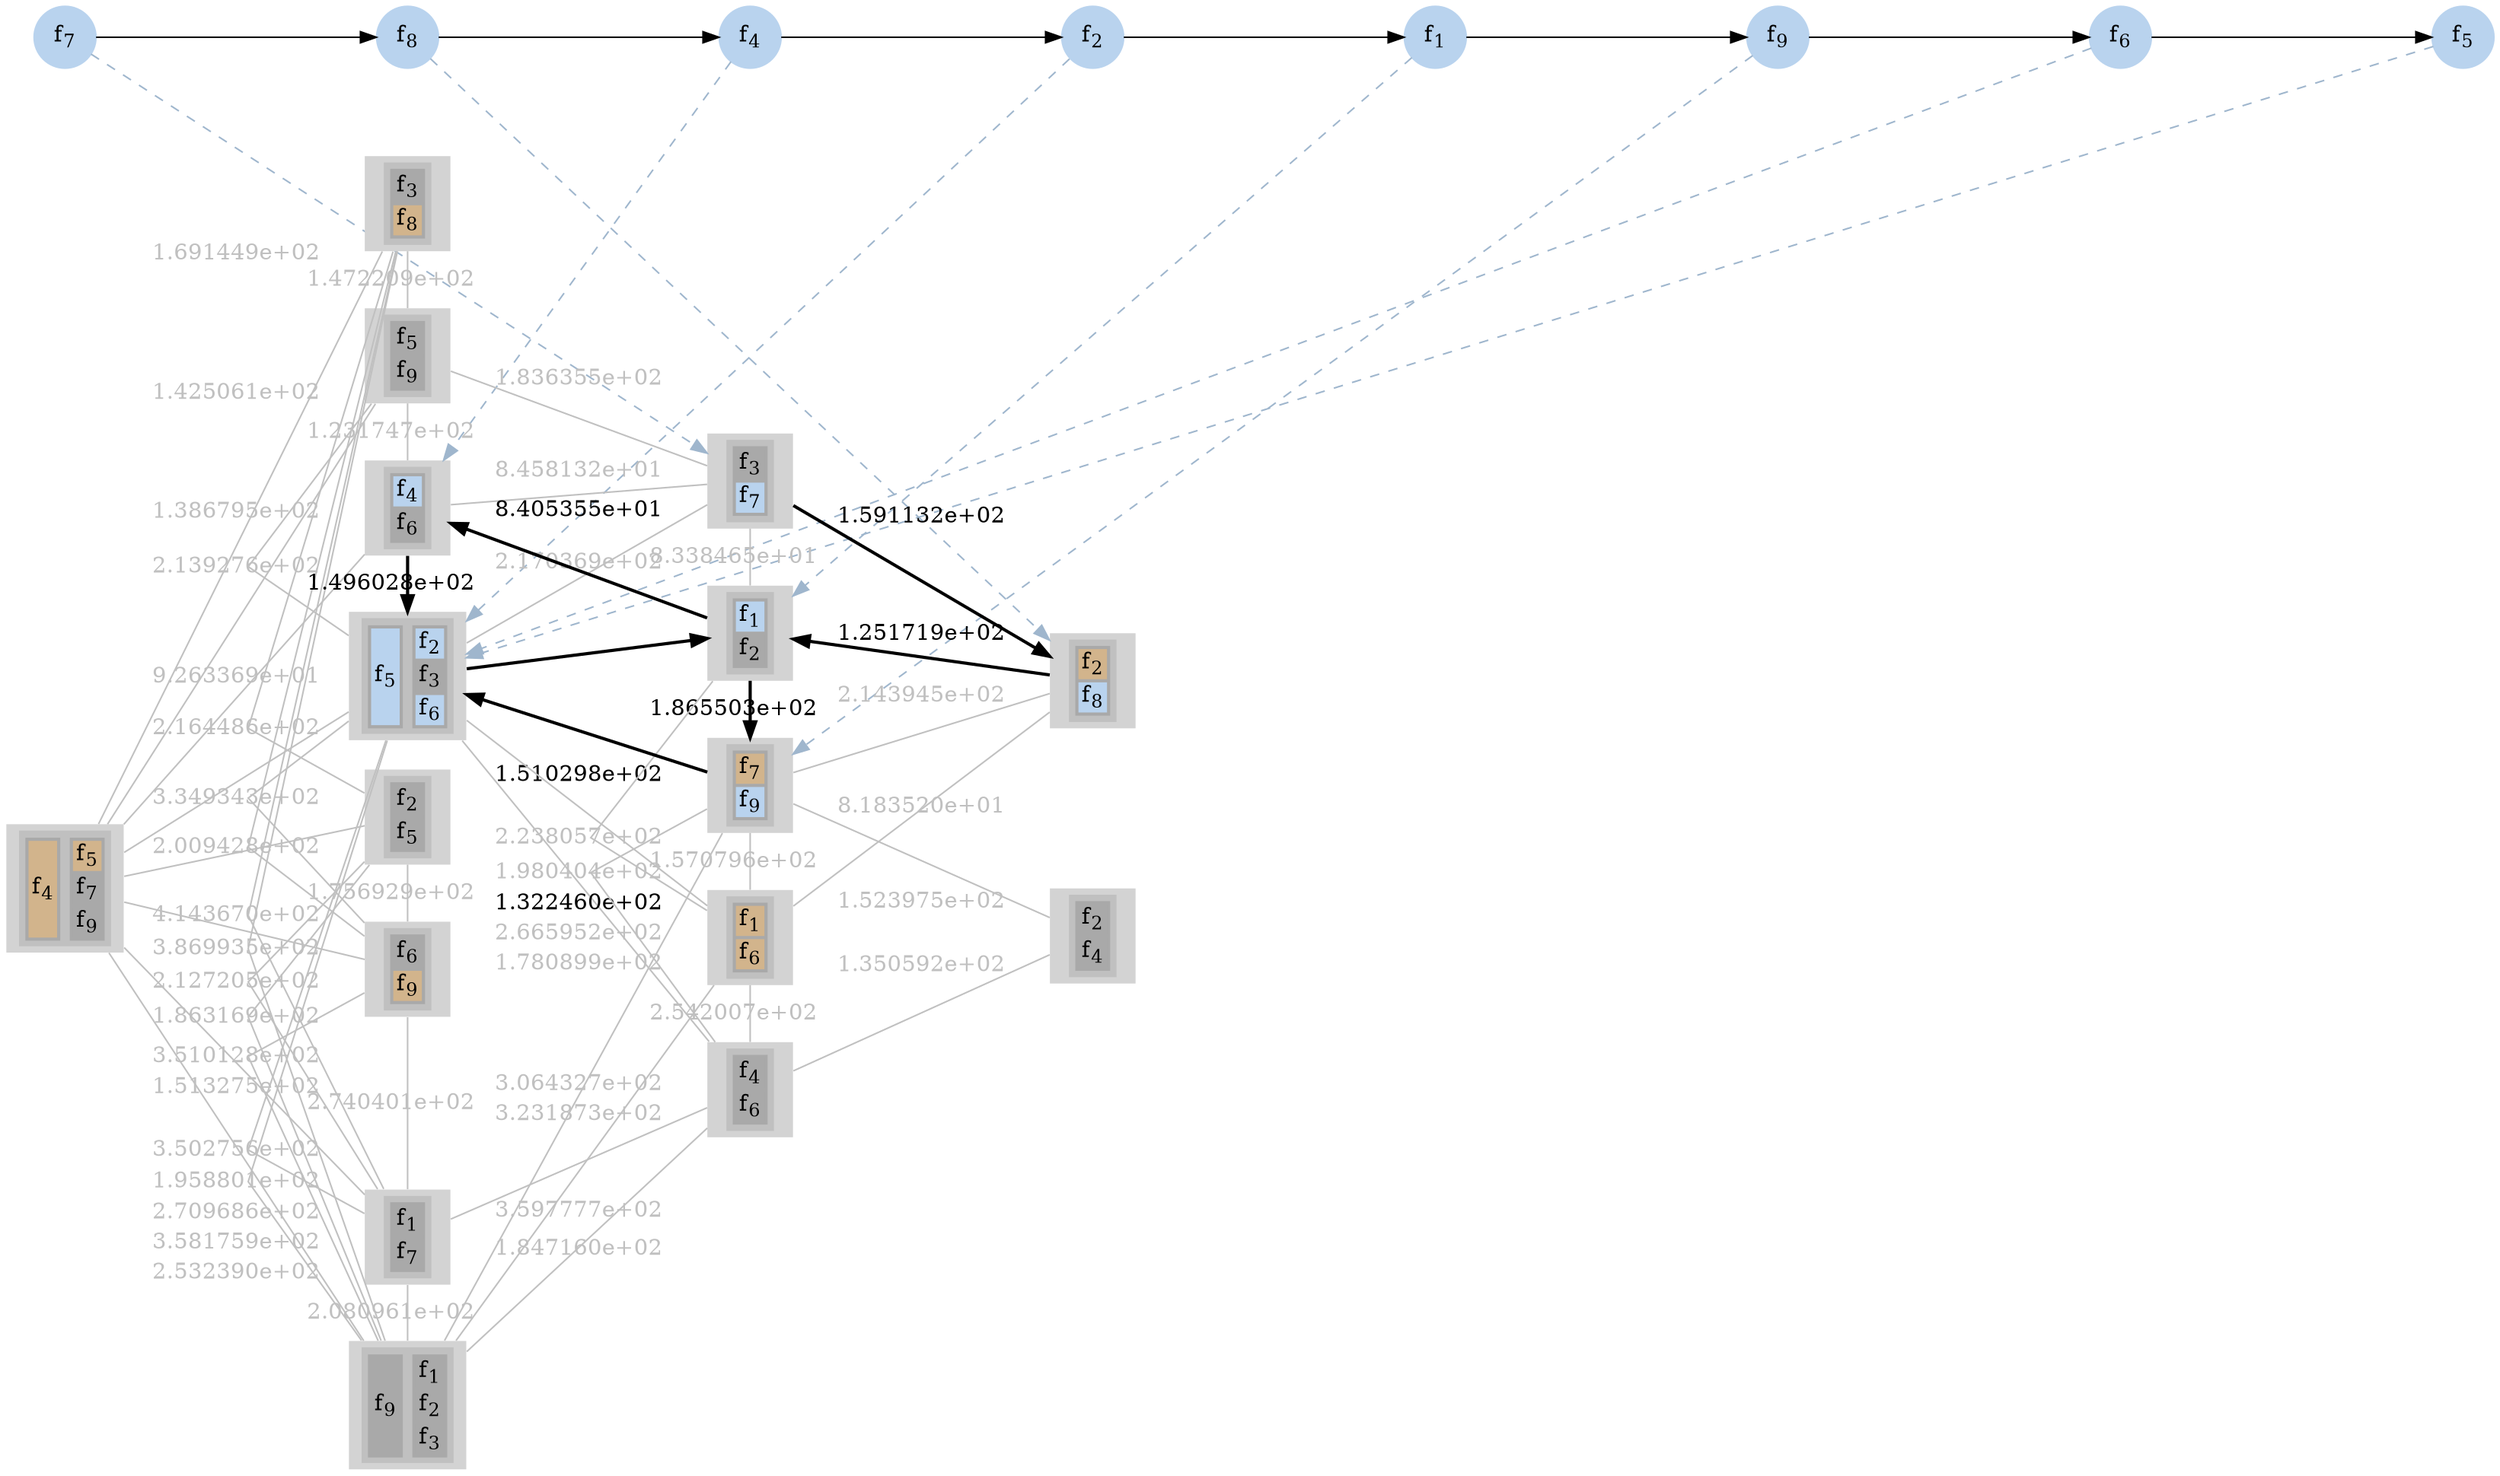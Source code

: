 digraph G
{
ranksep = "equally"
rankdir = LR
subgraph sfc
{
node [shape=circle]
{rank = same; f7; };
{rank = same; f8; };
{rank = same; f4; };
{rank = same; f2; };
{rank = same; f1; };
{rank = same; f9; };
{rank = same; f6; };
{rank = same; f5; };
f7[style=filled label=<f<SUB>7</SUB>> color="slategray2"]
f8[style=filled label=<f<SUB>8</SUB>> color="slategray2"]
f4[style=filled label=<f<SUB>4</SUB>> color="slategray2"]
f2[style=filled label=<f<SUB>2</SUB>> color="slategray2"]
f1[style=filled label=<f<SUB>1</SUB>> color="slategray2"]
f9[style=filled label=<f<SUB>9</SUB>> color="slategray2"]
f6[style=filled label=<f<SUB>6</SUB>> color="slategray2"]
f5[style=filled label=<f<SUB>5</SUB>> color="slategray2"]
f7 -> f8
f8 -> f4
f4 -> f2
f2 -> f1
f1 -> f9
f9 -> f6
f6 -> f5
}
subgraph network
{
node [shape=none]
{rank = same; 1; };
{rank = same; 2; 5; 6; 7; 8; 12; 13; 15; };
{rank = same; 3; 4; 9; 10; 14; };
{rank = same; 11; 16; };
3[style=filled
label=<
<TABLE BORDER="0" BGCOLOR="gray">
<TR>
<TD>
<TABLE BORDER="0" BGCOLOR="darkgray">
<TR><TD PORT="f11" BGCOLOR="darkgray">f<SUB>3</SUB></TD></TR>
<TR><TD PORT="f28" BGCOLOR="slategray2">f<SUB>7</SUB></TD></TR>
</TABLE>
</TD>
</TR>
</TABLE>>]

11[style=filled
label=<
<TABLE BORDER="0" BGCOLOR="gray">
<TR>
<TD>
<TABLE BORDER="0" BGCOLOR="darkgray">
<TR><TD PORT="f10" BGCOLOR="tan">f<SUB>2</SUB></TD></TR>
<TR><TD PORT="f33" BGCOLOR="slategray2">f<SUB>8</SUB></TD></TR>
</TABLE>
</TD>
</TR>
</TABLE>>]

11[style=filled
label=<
<TABLE BORDER="0" BGCOLOR="gray">
<TR>
<TD>
<TABLE BORDER="0" BGCOLOR="darkgray">
<TR><TD PORT="f10" BGCOLOR="tan">f<SUB>2</SUB></TD></TR>
<TR><TD PORT="f33" BGCOLOR="slategray2">f<SUB>8</SUB></TD></TR>
</TABLE>
</TD>
</TR>
</TABLE>>]

8[style=filled
label=<
<TABLE BORDER="0" BGCOLOR="gray">
<TR>
<TD>
<TABLE BORDER="0" BGCOLOR="darkgray">
<TR><TD PORT="f15" BGCOLOR="slategray2">f<SUB>4</SUB></TD></TR>
<TR><TD PORT="f23" BGCOLOR="darkgray">f<SUB>6</SUB></TD></TR>
</TABLE>
</TD>
</TR>
</TABLE>>]

8[style=filled
label=<
<TABLE BORDER="0" BGCOLOR="gray">
<TR>
<TD>
<TABLE BORDER="0" BGCOLOR="darkgray">
<TR><TD PORT="f15" BGCOLOR="slategray2">f<SUB>4</SUB></TD></TR>
<TR><TD PORT="f23" BGCOLOR="darkgray">f<SUB>6</SUB></TD></TR>
</TABLE>
</TD>
</TR>
</TABLE>>]

7[style=filled
label=<
<TABLE BORDER="0" BGCOLOR="gray">
<TR>
<TD>
<TABLE BORDER="0" BGCOLOR="darkgray">
<TR><TD PORT="f19" BGCOLOR="slategray2">f<SUB>5</SUB></TD></TR>
</TABLE>
</TD>
<TD>
<TABLE BORDER="0" BGCOLOR="darkgray">
<TR><TD PORT="f9" BGCOLOR="slategray2">f<SUB>2</SUB></TD></TR>
<TR><TD PORT="f12" BGCOLOR="darkgray">f<SUB>3</SUB></TD></TR>
<TR><TD PORT="f24" BGCOLOR="slategray2">f<SUB>6</SUB></TD></TR>
</TABLE>
</TD>
</TR>
</TABLE>>]

7[style=filled
label=<
<TABLE BORDER="0" BGCOLOR="gray">
<TR>
<TD>
<TABLE BORDER="0" BGCOLOR="darkgray">
<TR><TD PORT="f19" BGCOLOR="slategray2">f<SUB>5</SUB></TD></TR>
</TABLE>
</TD>
<TD>
<TABLE BORDER="0" BGCOLOR="darkgray">
<TR><TD PORT="f9" BGCOLOR="slategray2">f<SUB>2</SUB></TD></TR>
<TR><TD PORT="f12" BGCOLOR="darkgray">f<SUB>3</SUB></TD></TR>
<TR><TD PORT="f24" BGCOLOR="slategray2">f<SUB>6</SUB></TD></TR>
</TABLE>
</TD>
</TR>
</TABLE>>]

4[style=filled
label=<
<TABLE BORDER="0" BGCOLOR="gray">
<TR>
<TD>
<TABLE BORDER="0" BGCOLOR="darkgray">
<TR><TD PORT="f1" BGCOLOR="slategray2">f<SUB>1</SUB></TD></TR>
<TR><TD PORT="f5" BGCOLOR="darkgray">f<SUB>2</SUB></TD></TR>
</TABLE>
</TD>
</TR>
</TABLE>>]

4[style=filled
label=<
<TABLE BORDER="0" BGCOLOR="gray">
<TR>
<TD>
<TABLE BORDER="0" BGCOLOR="darkgray">
<TR><TD PORT="f1" BGCOLOR="slategray2">f<SUB>1</SUB></TD></TR>
<TR><TD PORT="f5" BGCOLOR="darkgray">f<SUB>2</SUB></TD></TR>
</TABLE>
</TD>
</TR>
</TABLE>>]

9[style=filled
label=<
<TABLE BORDER="0" BGCOLOR="gray">
<TR>
<TD>
<TABLE BORDER="0" BGCOLOR="darkgray">
<TR><TD PORT="f31" BGCOLOR="tan">f<SUB>7</SUB></TD></TR>
<TR><TD PORT="f36" BGCOLOR="slategray2">f<SUB>9</SUB></TD></TR>
</TABLE>
</TD>
</TR>
</TABLE>>]

9[style=filled
label=<
<TABLE BORDER="0" BGCOLOR="gray">
<TR>
<TD>
<TABLE BORDER="0" BGCOLOR="darkgray">
<TR><TD PORT="f31" BGCOLOR="tan">f<SUB>7</SUB></TD></TR>
<TR><TD PORT="f36" BGCOLOR="slategray2">f<SUB>9</SUB></TD></TR>
</TABLE>
</TD>
</TR>
</TABLE>>]

7[style=filled
label=<
<TABLE BORDER="0" BGCOLOR="gray">
<TR>
<TD>
<TABLE BORDER="0" BGCOLOR="darkgray">
<TR><TD PORT="f19" BGCOLOR="slategray2">f<SUB>5</SUB></TD></TR>
</TABLE>
</TD>
<TD>
<TABLE BORDER="0" BGCOLOR="darkgray">
<TR><TD PORT="f9" BGCOLOR="slategray2">f<SUB>2</SUB></TD></TR>
<TR><TD PORT="f12" BGCOLOR="darkgray">f<SUB>3</SUB></TD></TR>
<TR><TD PORT="f24" BGCOLOR="slategray2">f<SUB>6</SUB></TD></TR>
</TABLE>
</TD>
</TR>
</TABLE>>]

1[style=filled
label=<
<TABLE BORDER="0" BGCOLOR="gray">
<TR>
<TD>
<TABLE BORDER="0" BGCOLOR="darkgray">
<TR><TD PORT="f17" BGCOLOR="tan">f<SUB>4</SUB></TD></TR>
</TABLE>
</TD>
<TD>
<TABLE BORDER="0" BGCOLOR="darkgray">
<TR><TD PORT="f22" BGCOLOR="tan">f<SUB>5</SUB></TD></TR>
<TR><TD PORT="f30" BGCOLOR="darkgray">f<SUB>7</SUB></TD></TR>
<TR><TD PORT="f35" BGCOLOR="darkgray">f<SUB>9</SUB></TD></TR>
</TABLE>
</TD>
</TR>
</TABLE>>]

2[style=filled
label=<
<TABLE BORDER="0" BGCOLOR="gray">
<TR>
<TD>
<TABLE BORDER="0" BGCOLOR="darkgray">
<TR><TD PORT="f13" BGCOLOR="darkgray">f<SUB>3</SUB></TD></TR>
<TR><TD PORT="f32" BGCOLOR="tan">f<SUB>8</SUB></TD></TR>
</TABLE>
</TD>
</TR>
</TABLE>>]

5[style=filled
label=<
<TABLE BORDER="0" BGCOLOR="gray">
<TR>
<TD>
<TABLE BORDER="0" BGCOLOR="darkgray">
<TR><TD PORT="f8" BGCOLOR="darkgray">f<SUB>2</SUB></TD></TR>
<TR><TD PORT="f21" BGCOLOR="darkgray">f<SUB>5</SUB></TD></TR>
</TABLE>
</TD>
</TR>
</TABLE>>]

6[style=filled
label=<
<TABLE BORDER="0" BGCOLOR="gray">
<TR>
<TD>
<TABLE BORDER="0" BGCOLOR="darkgray">
<TR><TD PORT="f20" BGCOLOR="darkgray">f<SUB>5</SUB></TD></TR>
<TR><TD PORT="f38" BGCOLOR="darkgray">f<SUB>9</SUB></TD></TR>
</TABLE>
</TD>
</TR>
</TABLE>>]

12[style=filled
label=<
<TABLE BORDER="0" BGCOLOR="gray">
<TR>
<TD>
<TABLE BORDER="0" BGCOLOR="darkgray">
<TR><TD PORT="f27" BGCOLOR="darkgray">f<SUB>6</SUB></TD></TR>
<TR><TD PORT="f37" BGCOLOR="tan">f<SUB>9</SUB></TD></TR>
</TABLE>
</TD>
</TR>
</TABLE>>]

13[style=filled
label=<
<TABLE BORDER="0" BGCOLOR="gray">
<TR>
<TD>
<TABLE BORDER="0" BGCOLOR="darkgray">
<TR><TD PORT="f3" BGCOLOR="darkgray">f<SUB>1</SUB></TD></TR>
<TR><TD PORT="f29" BGCOLOR="darkgray">f<SUB>7</SUB></TD></TR>
</TABLE>
</TD>
</TR>
</TABLE>>]

15[style=filled
label=<
<TABLE BORDER="0" BGCOLOR="gray">
<TR>
<TD>
<TABLE BORDER="0" BGCOLOR="darkgray">
<TR><TD PORT="f34" BGCOLOR="darkgray">f<SUB>9</SUB></TD></TR>
</TABLE>
</TD>
<TD>
<TABLE BORDER="0" BGCOLOR="darkgray">
<TR><TD PORT="f4" BGCOLOR="darkgray">f<SUB>1</SUB></TD></TR>
<TR><TD PORT="f7" BGCOLOR="darkgray">f<SUB>2</SUB></TD></TR>
<TR><TD PORT="f14" BGCOLOR="darkgray">f<SUB>3</SUB></TD></TR>
</TABLE>
</TD>
</TR>
</TABLE>>]

10[style=filled
label=<
<TABLE BORDER="0" BGCOLOR="gray">
<TR>
<TD>
<TABLE BORDER="0" BGCOLOR="darkgray">
<TR><TD PORT="f2" BGCOLOR="tan">f<SUB>1</SUB></TD></TR>
<TR><TD PORT="f25" BGCOLOR="tan">f<SUB>6</SUB></TD></TR>
</TABLE>
</TD>
</TR>
</TABLE>>]

14[style=filled
label=<
<TABLE BORDER="0" BGCOLOR="gray">
<TR>
<TD>
<TABLE BORDER="0" BGCOLOR="darkgray">
<TR><TD PORT="f16" BGCOLOR="darkgray">f<SUB>4</SUB></TD></TR>
<TR><TD PORT="f26" BGCOLOR="darkgray">f<SUB>6</SUB></TD></TR>
</TABLE>
</TD>
</TR>
</TABLE>>]

16[style=filled
label=<
<TABLE BORDER="0" BGCOLOR="gray">
<TR>
<TD>
<TABLE BORDER="0" BGCOLOR="darkgray">
<TR><TD PORT="f6" BGCOLOR="darkgray">f<SUB>2</SUB></TD></TR>
<TR><TD PORT="f18" BGCOLOR="darkgray">f<SUB>4</SUB></TD></TR>
</TABLE>
</TD>
</TR>
</TABLE>>]

3 -> 11[label="1.591132e+02" color="black" penwidth=2]
11 -> 4[label="1.251719e+02" color="black" penwidth=2]
4 -> 8[label="8.405355e+01" color="black" penwidth=2]
8 -> 7[label="1.496028e+02" color="black" penwidth=2]
7 -> 4[label="1.510298e+02" color="black" penwidth=2]
4 -> 9[label="1.865503e+02" color="black" penwidth=2]
9 -> 7[label="1.322460e+02" color="black" penwidth=2]
1 -> 2[label="1.691449e+02" color="gray" fontcolor="gray" dir = none]
1 -> 5[label="1.513275e+02" color="gray" fontcolor="gray" dir = none]
1 -> 6[label="1.425061e+02" color="gray" fontcolor="gray" dir = none]
1 -> 7[label="9.263369e+01" color="gray" fontcolor="gray" dir = none]
1 -> 8[label="1.386795e+02" color="gray" fontcolor="gray" dir = none]
1 -> 12[label="2.709686e+02" color="gray" fontcolor="gray" dir = none]
1 -> 13[label="3.581759e+02" color="gray" fontcolor="gray" dir = none]
1 -> 15[label="2.532390e+02" color="gray" fontcolor="gray" dir = none]
2 -> 5[label="2.164486e+02" color="gray" fontcolor="gray" dir = none]
2 -> 6[label="1.472209e+02" color="gray" fontcolor="gray" dir = none]
2 -> 12[label="2.009428e+02" color="gray" fontcolor="gray" dir = none]
2 -> 13[label="4.143670e+02" color="gray" fontcolor="gray" dir = none]
2 -> 15[label="3.869935e+02" color="gray" fontcolor="gray" dir = none]
3 -> 4[label="8.338465e+01" color="gray" fontcolor="gray" dir = none]
3 -> 6[label="1.836355e+02" color="gray" fontcolor="gray" dir = none]
3 -> 7[label="2.170369e+02" color="gray" fontcolor="gray" dir = none]
3 -> 8[label="8.458132e+01" color="gray" fontcolor="gray" dir = none]
4 -> 10[label="2.238057e+02" color="gray" fontcolor="gray" dir = none]
5 -> 12[label="1.756929e+02" color="gray" fontcolor="gray" dir = none]
5 -> 13[label="2.127205e+02" color="gray" fontcolor="gray" dir = none]
5 -> 15[label="1.863169e+02" color="gray" fontcolor="gray" dir = none]
6 -> 7[label="2.139276e+02" color="gray" fontcolor="gray" dir = none]
6 -> 8[label="1.231747e+02" color="gray" fontcolor="gray" dir = none]
7 -> 10[label="2.665952e+02" color="gray" fontcolor="gray" dir = none]
7 -> 12[label="3.349343e+02" color="gray" fontcolor="gray" dir = none]
7 -> 13[label="3.502756e+02" color="gray" fontcolor="gray" dir = none]
7 -> 14[label="3.064327e+02" color="gray" fontcolor="gray" dir = none]
7 -> 15[label="1.958801e+02" color="gray" fontcolor="gray" dir = none]
9 -> 10[label="1.570796e+02" color="gray" fontcolor="gray" dir = none]
9 -> 11[label="2.143945e+02" color="gray" fontcolor="gray" dir = none]
9 -> 14[label="1.980404e+02" color="gray" fontcolor="gray" dir = none]
9 -> 15[label="1.780899e+02" color="gray" fontcolor="gray" dir = none]
9 -> 16[label="8.183520e+01" color="gray" fontcolor="gray" dir = none]
10 -> 11[label="1.523975e+02" color="gray" fontcolor="gray" dir = none]
10 -> 14[label="2.542007e+02" color="gray" fontcolor="gray" dir = none]
10 -> 15[label="3.231873e+02" color="gray" fontcolor="gray" dir = none]
12 -> 13[label="2.740401e+02" color="gray" fontcolor="gray" dir = none]
12 -> 15[label="3.510128e+02" color="gray" fontcolor="gray" dir = none]
13 -> 14[label="3.597777e+02" color="gray" fontcolor="gray" dir = none]
13 -> 15[label="2.080961e+02" color="gray" fontcolor="gray" dir = none]
14 -> 15[label="1.847160e+02" color="gray" fontcolor="gray" dir = none]
14 -> 16[label="1.350592e+02" color="gray" fontcolor="gray" dir = none]
}
splines=false
f7 -> 3[color="slategray3" style=dashed constraint=false]
f8 -> 11[color="slategray3" style=dashed constraint=false]
f4 -> 8[color="slategray3" style=dashed constraint=false]
f2 -> 7[color="slategray3" style=dashed constraint=false]
f1 -> 4[color="slategray3" style=dashed constraint=false]
f9 -> 9[color="slategray3" style=dashed constraint=false]
f6 -> 7[color="slategray3" style=dashed constraint=false]
f5 -> 7[color="slategray3" style=dashed constraint=false]
}